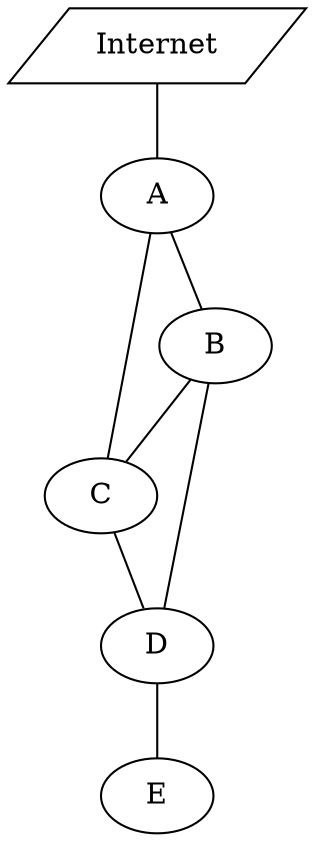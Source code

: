 graph g {
    Internet [shape="parallelogram"];
    Internet -- A;
    A -- B;
    A -- C;
    B -- C;
    B -- D;
    C -- D;
    D -- E;
    }

